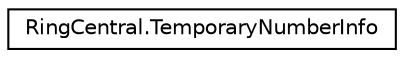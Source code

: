 digraph "Graphical Class Hierarchy"
{
 // LATEX_PDF_SIZE
  edge [fontname="Helvetica",fontsize="10",labelfontname="Helvetica",labelfontsize="10"];
  node [fontname="Helvetica",fontsize="10",shape=record];
  rankdir="LR";
  Node0 [label="RingCentral.TemporaryNumberInfo",height=0.2,width=0.4,color="black", fillcolor="white", style="filled",URL="$classRingCentral_1_1TemporaryNumberInfo.html",tooltip="Temporary phone number, if any. Returned for phone numbers in Pending porting status only"];
}
